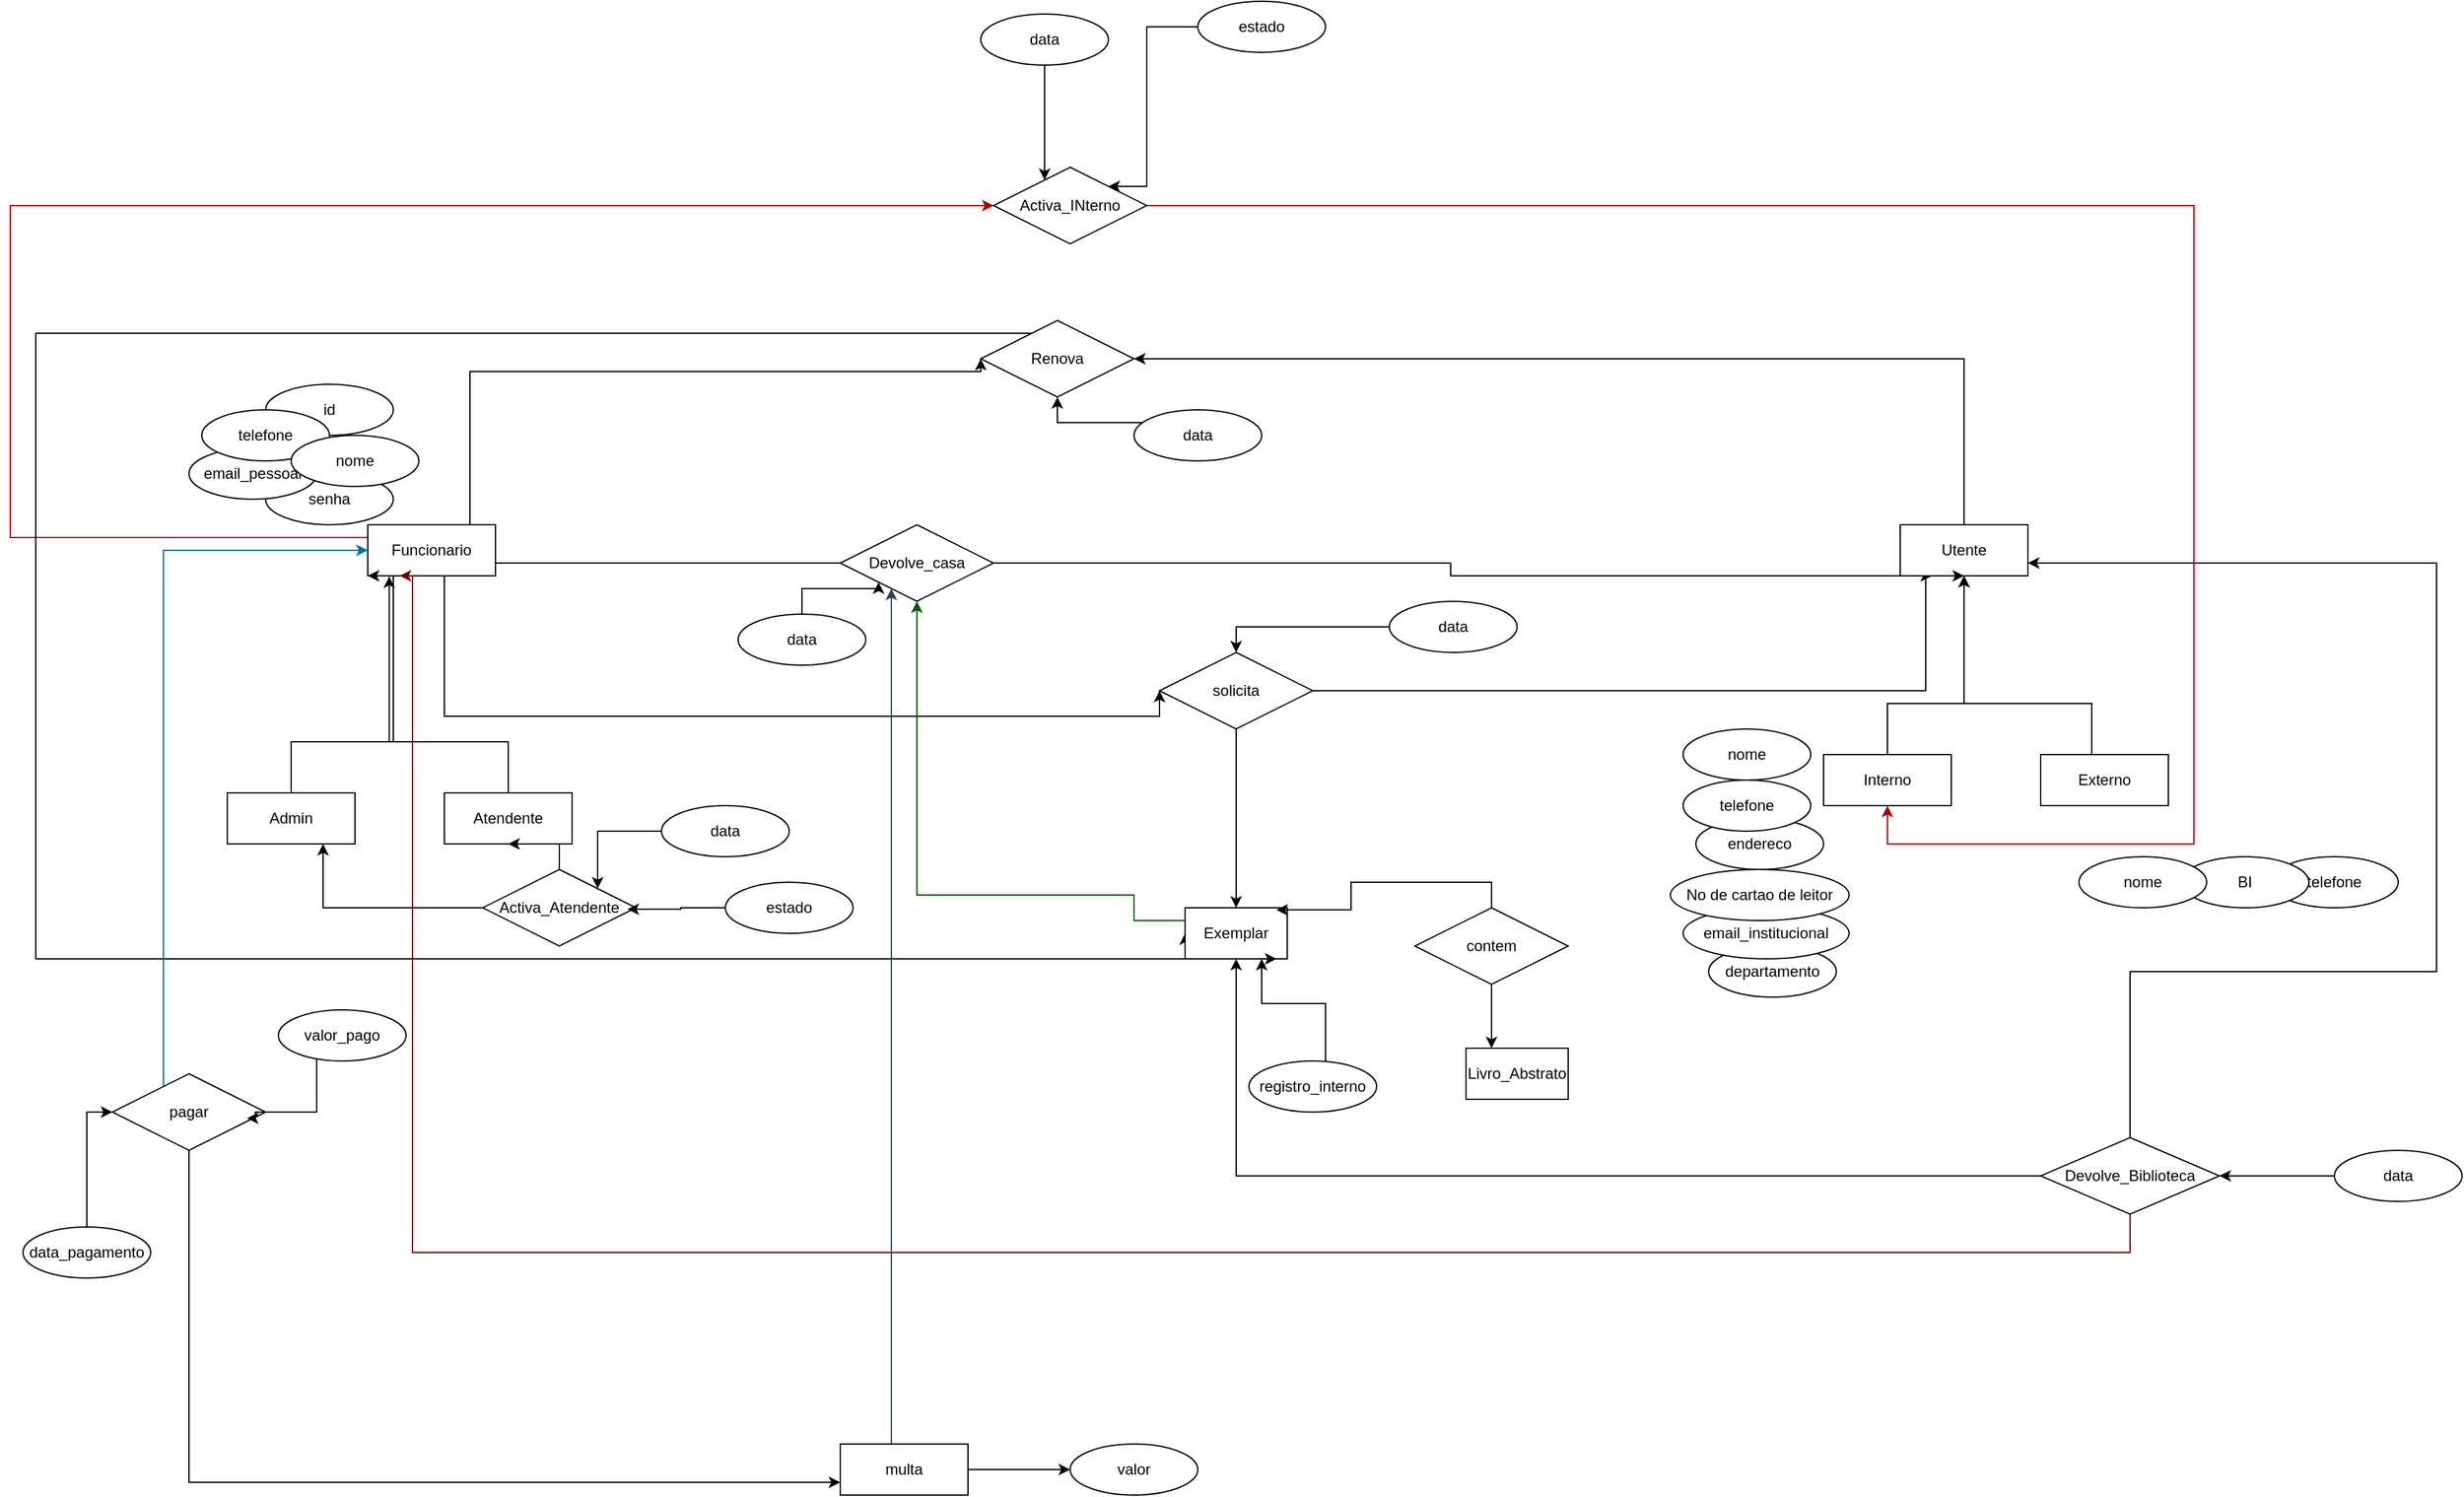 <mxfile version="21.2.8" type="device">
  <diagram name="Page-1" id="4zzYTklGHBbmFAgMgI9j">
    <mxGraphModel dx="1257" dy="760" grid="1" gridSize="10" guides="1" tooltips="1" connect="1" arrows="1" fold="1" page="1" pageScale="1" pageWidth="2300" pageHeight="1500" math="0" shadow="0">
      <root>
        <mxCell id="0" />
        <mxCell id="1" parent="0" />
        <mxCell id="PKUDNo4MVhVLNdQgxuBC-17" style="edgeStyle=orthogonalEdgeStyle;rounded=0;orthogonalLoop=1;jettySize=auto;html=1;entryX=0;entryY=0.5;entryDx=0;entryDy=0;" edge="1" parent="1" source="PKUDNo4MVhVLNdQgxuBC-1" target="PKUDNo4MVhVLNdQgxuBC-3">
          <mxGeometry relative="1" as="geometry">
            <Array as="points">
              <mxPoint x="720" y="460" />
            </Array>
          </mxGeometry>
        </mxCell>
        <mxCell id="PKUDNo4MVhVLNdQgxuBC-18" style="edgeStyle=orthogonalEdgeStyle;rounded=0;orthogonalLoop=1;jettySize=auto;html=1;entryX=0;entryY=0.5;entryDx=0;entryDy=0;" edge="1" parent="1" source="PKUDNo4MVhVLNdQgxuBC-1" target="PKUDNo4MVhVLNdQgxuBC-6">
          <mxGeometry relative="1" as="geometry">
            <Array as="points">
              <mxPoint x="370" y="310" />
              <mxPoint x="770" y="310" />
            </Array>
          </mxGeometry>
        </mxCell>
        <mxCell id="PKUDNo4MVhVLNdQgxuBC-27" style="edgeStyle=orthogonalEdgeStyle;rounded=0;orthogonalLoop=1;jettySize=auto;html=1;entryX=0;entryY=0.5;entryDx=0;entryDy=0;" edge="1" parent="1" source="PKUDNo4MVhVLNdQgxuBC-1" target="PKUDNo4MVhVLNdQgxuBC-26">
          <mxGeometry relative="1" as="geometry">
            <Array as="points">
              <mxPoint x="350" y="580" />
            </Array>
          </mxGeometry>
        </mxCell>
        <mxCell id="PKUDNo4MVhVLNdQgxuBC-79" style="edgeStyle=orthogonalEdgeStyle;rounded=0;orthogonalLoop=1;jettySize=auto;html=1;fillColor=#e51400;strokeColor=#B20000;entryX=0;entryY=0.5;entryDx=0;entryDy=0;exitX=0;exitY=0.25;exitDx=0;exitDy=0;" edge="1" parent="1" source="PKUDNo4MVhVLNdQgxuBC-1" target="PKUDNo4MVhVLNdQgxuBC-80">
          <mxGeometry relative="1" as="geometry">
            <mxPoint x="620" y="150" as="targetPoint" />
            <Array as="points">
              <mxPoint x="10" y="440" />
              <mxPoint x="10" y="180" />
            </Array>
          </mxGeometry>
        </mxCell>
        <mxCell id="PKUDNo4MVhVLNdQgxuBC-1" value="Funcionario" style="whiteSpace=wrap;html=1;align=center;" vertex="1" parent="1">
          <mxGeometry x="290" y="430" width="100" height="40" as="geometry" />
        </mxCell>
        <mxCell id="PKUDNo4MVhVLNdQgxuBC-24" style="edgeStyle=orthogonalEdgeStyle;rounded=0;orthogonalLoop=1;jettySize=auto;html=1;entryX=0.25;entryY=1;entryDx=0;entryDy=0;" edge="1" parent="1" source="PKUDNo4MVhVLNdQgxuBC-3" target="PKUDNo4MVhVLNdQgxuBC-8">
          <mxGeometry relative="1" as="geometry">
            <Array as="points">
              <mxPoint x="1138" y="460" />
              <mxPoint x="1138" y="470" />
            </Array>
          </mxGeometry>
        </mxCell>
        <mxCell id="PKUDNo4MVhVLNdQgxuBC-3" value="Devolve_casa" style="shape=rhombus;perimeter=rhombusPerimeter;whiteSpace=wrap;html=1;align=center;" vertex="1" parent="1">
          <mxGeometry x="660" y="430" width="120" height="60" as="geometry" />
        </mxCell>
        <mxCell id="PKUDNo4MVhVLNdQgxuBC-31" style="edgeStyle=orthogonalEdgeStyle;rounded=0;orthogonalLoop=1;jettySize=auto;html=1;entryX=0;entryY=0.5;entryDx=0;entryDy=0;" edge="1" parent="1" source="PKUDNo4MVhVLNdQgxuBC-6" target="PKUDNo4MVhVLNdQgxuBC-12">
          <mxGeometry relative="1" as="geometry">
            <mxPoint x="210" y="800" as="targetPoint" />
            <Array as="points">
              <mxPoint x="30" y="280" />
              <mxPoint x="30" y="770" />
              <mxPoint x="930" y="770" />
            </Array>
          </mxGeometry>
        </mxCell>
        <mxCell id="PKUDNo4MVhVLNdQgxuBC-6" value="Renova" style="shape=rhombus;perimeter=rhombusPerimeter;whiteSpace=wrap;html=1;align=center;" vertex="1" parent="1">
          <mxGeometry x="770" y="270" width="120" height="60" as="geometry" />
        </mxCell>
        <mxCell id="PKUDNo4MVhVLNdQgxuBC-21" style="edgeStyle=orthogonalEdgeStyle;rounded=0;orthogonalLoop=1;jettySize=auto;html=1;entryX=1;entryY=0.5;entryDx=0;entryDy=0;" edge="1" parent="1" source="PKUDNo4MVhVLNdQgxuBC-8" target="PKUDNo4MVhVLNdQgxuBC-6">
          <mxGeometry relative="1" as="geometry">
            <Array as="points">
              <mxPoint x="1540" y="300" />
            </Array>
          </mxGeometry>
        </mxCell>
        <mxCell id="PKUDNo4MVhVLNdQgxuBC-8" value="Utente" style="whiteSpace=wrap;html=1;align=center;" vertex="1" parent="1">
          <mxGeometry x="1490" y="430" width="100" height="40" as="geometry" />
        </mxCell>
        <mxCell id="PKUDNo4MVhVLNdQgxuBC-33" style="edgeStyle=orthogonalEdgeStyle;rounded=0;orthogonalLoop=1;jettySize=auto;html=1;entryX=0.5;entryY=1;entryDx=0;entryDy=0;" edge="1" parent="1" source="PKUDNo4MVhVLNdQgxuBC-9" target="PKUDNo4MVhVLNdQgxuBC-8">
          <mxGeometry relative="1" as="geometry">
            <Array as="points">
              <mxPoint x="1480" y="570" />
              <mxPoint x="1540" y="570" />
            </Array>
          </mxGeometry>
        </mxCell>
        <mxCell id="PKUDNo4MVhVLNdQgxuBC-9" value="Interno" style="whiteSpace=wrap;html=1;align=center;" vertex="1" parent="1">
          <mxGeometry x="1430" y="610" width="100" height="40" as="geometry" />
        </mxCell>
        <mxCell id="PKUDNo4MVhVLNdQgxuBC-34" style="edgeStyle=orthogonalEdgeStyle;rounded=0;orthogonalLoop=1;jettySize=auto;html=1;" edge="1" parent="1" source="PKUDNo4MVhVLNdQgxuBC-10" target="PKUDNo4MVhVLNdQgxuBC-8">
          <mxGeometry relative="1" as="geometry">
            <Array as="points">
              <mxPoint x="1640" y="570" />
              <mxPoint x="1540" y="570" />
            </Array>
          </mxGeometry>
        </mxCell>
        <mxCell id="PKUDNo4MVhVLNdQgxuBC-10" value="Externo" style="whiteSpace=wrap;html=1;align=center;" vertex="1" parent="1">
          <mxGeometry x="1600" y="610" width="100" height="40" as="geometry" />
        </mxCell>
        <mxCell id="PKUDNo4MVhVLNdQgxuBC-32" style="edgeStyle=orthogonalEdgeStyle;rounded=0;orthogonalLoop=1;jettySize=auto;html=1;entryX=0.5;entryY=1;entryDx=0;entryDy=0;fillColor=#008a00;strokeColor=#005700;" edge="1" parent="1" source="PKUDNo4MVhVLNdQgxuBC-12" target="PKUDNo4MVhVLNdQgxuBC-3">
          <mxGeometry relative="1" as="geometry">
            <Array as="points">
              <mxPoint x="890" y="740" />
              <mxPoint x="890" y="720" />
              <mxPoint x="720" y="720" />
            </Array>
          </mxGeometry>
        </mxCell>
        <mxCell id="PKUDNo4MVhVLNdQgxuBC-12" value="Exemplar" style="whiteSpace=wrap;html=1;align=center;" vertex="1" parent="1">
          <mxGeometry x="930" y="730" width="80" height="40" as="geometry" />
        </mxCell>
        <mxCell id="PKUDNo4MVhVLNdQgxuBC-42" style="edgeStyle=orthogonalEdgeStyle;rounded=0;orthogonalLoop=1;jettySize=auto;html=1;" edge="1" parent="1" source="PKUDNo4MVhVLNdQgxuBC-13" target="PKUDNo4MVhVLNdQgxuBC-8">
          <mxGeometry relative="1" as="geometry">
            <Array as="points">
              <mxPoint x="1670" y="780" />
              <mxPoint x="1910" y="780" />
              <mxPoint x="1910" y="460" />
            </Array>
          </mxGeometry>
        </mxCell>
        <mxCell id="PKUDNo4MVhVLNdQgxuBC-43" style="edgeStyle=orthogonalEdgeStyle;rounded=0;orthogonalLoop=1;jettySize=auto;html=1;entryX=0.5;entryY=1;entryDx=0;entryDy=0;" edge="1" parent="1" source="PKUDNo4MVhVLNdQgxuBC-13" target="PKUDNo4MVhVLNdQgxuBC-12">
          <mxGeometry relative="1" as="geometry" />
        </mxCell>
        <mxCell id="PKUDNo4MVhVLNdQgxuBC-44" style="edgeStyle=orthogonalEdgeStyle;rounded=0;orthogonalLoop=1;jettySize=auto;html=1;entryX=0.25;entryY=1;entryDx=0;entryDy=0;fillColor=#a20025;strokeColor=#6F0000;" edge="1" parent="1" source="PKUDNo4MVhVLNdQgxuBC-13" target="PKUDNo4MVhVLNdQgxuBC-1">
          <mxGeometry relative="1" as="geometry">
            <Array as="points">
              <mxPoint x="1670" y="1000" />
              <mxPoint x="325" y="1000" />
            </Array>
          </mxGeometry>
        </mxCell>
        <mxCell id="PKUDNo4MVhVLNdQgxuBC-13" value="Devolve_Biblioteca" style="shape=rhombus;perimeter=rhombusPerimeter;whiteSpace=wrap;html=1;align=center;" vertex="1" parent="1">
          <mxGeometry x="1600" y="910" width="140" height="60" as="geometry" />
        </mxCell>
        <mxCell id="PKUDNo4MVhVLNdQgxuBC-28" style="edgeStyle=orthogonalEdgeStyle;rounded=0;orthogonalLoop=1;jettySize=auto;html=1;entryX=0.5;entryY=1;entryDx=0;entryDy=0;" edge="1" parent="1" source="PKUDNo4MVhVLNdQgxuBC-26" target="PKUDNo4MVhVLNdQgxuBC-8">
          <mxGeometry relative="1" as="geometry">
            <Array as="points">
              <mxPoint x="1510" y="560" />
              <mxPoint x="1510" y="470" />
            </Array>
          </mxGeometry>
        </mxCell>
        <mxCell id="PKUDNo4MVhVLNdQgxuBC-30" style="edgeStyle=orthogonalEdgeStyle;rounded=0;orthogonalLoop=1;jettySize=auto;html=1;entryX=0.5;entryY=0;entryDx=0;entryDy=0;" edge="1" parent="1" source="PKUDNo4MVhVLNdQgxuBC-26" target="PKUDNo4MVhVLNdQgxuBC-12">
          <mxGeometry relative="1" as="geometry" />
        </mxCell>
        <mxCell id="PKUDNo4MVhVLNdQgxuBC-26" value="solicita" style="shape=rhombus;perimeter=rhombusPerimeter;whiteSpace=wrap;html=1;align=center;" vertex="1" parent="1">
          <mxGeometry x="910" y="530" width="120" height="60" as="geometry" />
        </mxCell>
        <mxCell id="PKUDNo4MVhVLNdQgxuBC-29" style="edgeStyle=orthogonalEdgeStyle;rounded=0;orthogonalLoop=1;jettySize=auto;html=1;exitX=0.5;exitY=1;exitDx=0;exitDy=0;entryX=0.895;entryY=1;entryDx=0;entryDy=0;entryPerimeter=0;" edge="1" parent="1" source="PKUDNo4MVhVLNdQgxuBC-12" target="PKUDNo4MVhVLNdQgxuBC-12">
          <mxGeometry relative="1" as="geometry" />
        </mxCell>
        <mxCell id="PKUDNo4MVhVLNdQgxuBC-41" style="edgeStyle=orthogonalEdgeStyle;rounded=0;orthogonalLoop=1;jettySize=auto;html=1;entryX=0.5;entryY=0;entryDx=0;entryDy=0;" edge="1" parent="1" source="PKUDNo4MVhVLNdQgxuBC-35" target="PKUDNo4MVhVLNdQgxuBC-26">
          <mxGeometry relative="1" as="geometry" />
        </mxCell>
        <mxCell id="PKUDNo4MVhVLNdQgxuBC-35" value="data" style="ellipse;whiteSpace=wrap;html=1;align=center;" vertex="1" parent="1">
          <mxGeometry x="1090" y="490" width="100" height="40" as="geometry" />
        </mxCell>
        <mxCell id="PKUDNo4MVhVLNdQgxuBC-38" style="edgeStyle=orthogonalEdgeStyle;rounded=0;orthogonalLoop=1;jettySize=auto;html=1;entryX=0;entryY=1;entryDx=0;entryDy=0;" edge="1" parent="1" source="PKUDNo4MVhVLNdQgxuBC-36" target="PKUDNo4MVhVLNdQgxuBC-3">
          <mxGeometry relative="1" as="geometry" />
        </mxCell>
        <mxCell id="PKUDNo4MVhVLNdQgxuBC-36" value="data" style="ellipse;whiteSpace=wrap;html=1;align=center;" vertex="1" parent="1">
          <mxGeometry x="580" y="500" width="100" height="40" as="geometry" />
        </mxCell>
        <mxCell id="PKUDNo4MVhVLNdQgxuBC-39" style="edgeStyle=orthogonalEdgeStyle;rounded=0;orthogonalLoop=1;jettySize=auto;html=1;" edge="1" parent="1" source="PKUDNo4MVhVLNdQgxuBC-37" target="PKUDNo4MVhVLNdQgxuBC-6">
          <mxGeometry relative="1" as="geometry">
            <Array as="points">
              <mxPoint x="830" y="350" />
            </Array>
          </mxGeometry>
        </mxCell>
        <mxCell id="PKUDNo4MVhVLNdQgxuBC-37" value="data" style="ellipse;whiteSpace=wrap;html=1;align=center;" vertex="1" parent="1">
          <mxGeometry x="890" y="340" width="100" height="40" as="geometry" />
        </mxCell>
        <mxCell id="PKUDNo4MVhVLNdQgxuBC-46" style="edgeStyle=orthogonalEdgeStyle;rounded=0;orthogonalLoop=1;jettySize=auto;html=1;" edge="1" parent="1" source="PKUDNo4MVhVLNdQgxuBC-45" target="PKUDNo4MVhVLNdQgxuBC-13">
          <mxGeometry relative="1" as="geometry" />
        </mxCell>
        <mxCell id="PKUDNo4MVhVLNdQgxuBC-45" value="data" style="ellipse;whiteSpace=wrap;html=1;align=center;" vertex="1" parent="1">
          <mxGeometry x="1830" y="920" width="100" height="40" as="geometry" />
        </mxCell>
        <mxCell id="PKUDNo4MVhVLNdQgxuBC-47" value="endereco" style="ellipse;whiteSpace=wrap;html=1;align=center;" vertex="1" parent="1">
          <mxGeometry x="1330" y="660" width="100" height="40" as="geometry" />
        </mxCell>
        <mxCell id="PKUDNo4MVhVLNdQgxuBC-48" value="departamento" style="ellipse;whiteSpace=wrap;html=1;align=center;" vertex="1" parent="1">
          <mxGeometry x="1340" y="760" width="100" height="40" as="geometry" />
        </mxCell>
        <mxCell id="PKUDNo4MVhVLNdQgxuBC-49" value="email_institucional" style="ellipse;whiteSpace=wrap;html=1;align=center;" vertex="1" parent="1">
          <mxGeometry x="1320" y="730" width="130" height="40" as="geometry" />
        </mxCell>
        <mxCell id="PKUDNo4MVhVLNdQgxuBC-50" value="No de cartao de leitor" style="ellipse;whiteSpace=wrap;html=1;align=center;" vertex="1" parent="1">
          <mxGeometry x="1310" y="700" width="140" height="40" as="geometry" />
        </mxCell>
        <mxCell id="PKUDNo4MVhVLNdQgxuBC-51" value="telefone" style="ellipse;whiteSpace=wrap;html=1;align=center;" vertex="1" parent="1">
          <mxGeometry x="1320" y="630" width="100" height="40" as="geometry" />
        </mxCell>
        <mxCell id="PKUDNo4MVhVLNdQgxuBC-52" value="nome" style="ellipse;whiteSpace=wrap;html=1;align=center;" vertex="1" parent="1">
          <mxGeometry x="1320" y="590" width="100" height="40" as="geometry" />
        </mxCell>
        <mxCell id="PKUDNo4MVhVLNdQgxuBC-53" value="telefone" style="ellipse;whiteSpace=wrap;html=1;align=center;" vertex="1" parent="1">
          <mxGeometry x="1780" y="690" width="100" height="40" as="geometry" />
        </mxCell>
        <mxCell id="PKUDNo4MVhVLNdQgxuBC-54" value="BI" style="ellipse;whiteSpace=wrap;html=1;align=center;" vertex="1" parent="1">
          <mxGeometry x="1710" y="690" width="100" height="40" as="geometry" />
        </mxCell>
        <mxCell id="PKUDNo4MVhVLNdQgxuBC-55" value="nome" style="ellipse;whiteSpace=wrap;html=1;align=center;" vertex="1" parent="1">
          <mxGeometry x="1630" y="690" width="100" height="40" as="geometry" />
        </mxCell>
        <mxCell id="PKUDNo4MVhVLNdQgxuBC-56" value="id" style="ellipse;whiteSpace=wrap;html=1;align=center;" vertex="1" parent="1">
          <mxGeometry x="210" y="320" width="100" height="40" as="geometry" />
        </mxCell>
        <mxCell id="PKUDNo4MVhVLNdQgxuBC-57" value="senha" style="ellipse;whiteSpace=wrap;html=1;align=center;" vertex="1" parent="1">
          <mxGeometry x="210" y="390" width="100" height="40" as="geometry" />
        </mxCell>
        <mxCell id="PKUDNo4MVhVLNdQgxuBC-58" value="email_pessoal" style="ellipse;whiteSpace=wrap;html=1;align=center;" vertex="1" parent="1">
          <mxGeometry x="150" y="370" width="100" height="40" as="geometry" />
        </mxCell>
        <mxCell id="PKUDNo4MVhVLNdQgxuBC-59" value="telefone" style="ellipse;whiteSpace=wrap;html=1;align=center;" vertex="1" parent="1">
          <mxGeometry x="160" y="340" width="100" height="40" as="geometry" />
        </mxCell>
        <mxCell id="PKUDNo4MVhVLNdQgxuBC-60" value="nome" style="ellipse;whiteSpace=wrap;html=1;align=center;" vertex="1" parent="1">
          <mxGeometry x="230" y="360" width="100" height="40" as="geometry" />
        </mxCell>
        <mxCell id="PKUDNo4MVhVLNdQgxuBC-63" style="edgeStyle=orthogonalEdgeStyle;rounded=0;orthogonalLoop=1;jettySize=auto;html=1;entryX=0;entryY=1;entryDx=0;entryDy=0;" edge="1" parent="1" source="PKUDNo4MVhVLNdQgxuBC-61" target="PKUDNo4MVhVLNdQgxuBC-1">
          <mxGeometry relative="1" as="geometry">
            <Array as="points">
              <mxPoint x="230" y="600" />
              <mxPoint x="310" y="600" />
              <mxPoint x="310" y="470" />
            </Array>
          </mxGeometry>
        </mxCell>
        <mxCell id="PKUDNo4MVhVLNdQgxuBC-61" value="Admin" style="whiteSpace=wrap;html=1;align=center;" vertex="1" parent="1">
          <mxGeometry x="180" y="640" width="100" height="40" as="geometry" />
        </mxCell>
        <mxCell id="PKUDNo4MVhVLNdQgxuBC-64" style="edgeStyle=orthogonalEdgeStyle;rounded=0;orthogonalLoop=1;jettySize=auto;html=1;entryX=0.168;entryY=1.012;entryDx=0;entryDy=0;entryPerimeter=0;" edge="1" parent="1" source="PKUDNo4MVhVLNdQgxuBC-62" target="PKUDNo4MVhVLNdQgxuBC-1">
          <mxGeometry relative="1" as="geometry">
            <Array as="points">
              <mxPoint x="307" y="600" />
            </Array>
          </mxGeometry>
        </mxCell>
        <mxCell id="PKUDNo4MVhVLNdQgxuBC-62" value="Atendente" style="whiteSpace=wrap;html=1;align=center;" vertex="1" parent="1">
          <mxGeometry x="350" y="640" width="100" height="40" as="geometry" />
        </mxCell>
        <mxCell id="PKUDNo4MVhVLNdQgxuBC-72" style="edgeStyle=orthogonalEdgeStyle;rounded=0;orthogonalLoop=1;jettySize=auto;html=1;entryX=0;entryY=0.75;entryDx=0;entryDy=0;" edge="1" parent="1" source="PKUDNo4MVhVLNdQgxuBC-65" target="PKUDNo4MVhVLNdQgxuBC-67">
          <mxGeometry relative="1" as="geometry">
            <Array as="points">
              <mxPoint x="150" y="1180" />
            </Array>
          </mxGeometry>
        </mxCell>
        <mxCell id="PKUDNo4MVhVLNdQgxuBC-73" style="edgeStyle=orthogonalEdgeStyle;rounded=0;orthogonalLoop=1;jettySize=auto;html=1;entryX=0;entryY=0.5;entryDx=0;entryDy=0;fillColor=#1ba1e2;strokeColor=#006EAF;" edge="1" parent="1" source="PKUDNo4MVhVLNdQgxuBC-65" target="PKUDNo4MVhVLNdQgxuBC-1">
          <mxGeometry relative="1" as="geometry">
            <Array as="points">
              <mxPoint x="130" y="450" />
            </Array>
          </mxGeometry>
        </mxCell>
        <mxCell id="PKUDNo4MVhVLNdQgxuBC-65" value="pagar" style="shape=rhombus;perimeter=rhombusPerimeter;whiteSpace=wrap;html=1;align=center;" vertex="1" parent="1">
          <mxGeometry x="90" y="860" width="120" height="60" as="geometry" />
        </mxCell>
        <mxCell id="PKUDNo4MVhVLNdQgxuBC-69" style="edgeStyle=orthogonalEdgeStyle;rounded=0;orthogonalLoop=1;jettySize=auto;html=1;" edge="1" parent="1" source="PKUDNo4MVhVLNdQgxuBC-67" target="PKUDNo4MVhVLNdQgxuBC-68">
          <mxGeometry relative="1" as="geometry" />
        </mxCell>
        <mxCell id="PKUDNo4MVhVLNdQgxuBC-71" style="edgeStyle=orthogonalEdgeStyle;rounded=0;orthogonalLoop=1;jettySize=auto;html=1;fillColor=#647687;strokeColor=#314354;" edge="1" parent="1" source="PKUDNo4MVhVLNdQgxuBC-67" target="PKUDNo4MVhVLNdQgxuBC-3">
          <mxGeometry relative="1" as="geometry">
            <Array as="points">
              <mxPoint x="700" y="950" />
              <mxPoint x="700" y="950" />
            </Array>
          </mxGeometry>
        </mxCell>
        <mxCell id="PKUDNo4MVhVLNdQgxuBC-67" value="multa" style="whiteSpace=wrap;html=1;align=center;" vertex="1" parent="1">
          <mxGeometry x="660" y="1150" width="100" height="40" as="geometry" />
        </mxCell>
        <mxCell id="PKUDNo4MVhVLNdQgxuBC-68" value="valor" style="ellipse;whiteSpace=wrap;html=1;align=center;" vertex="1" parent="1">
          <mxGeometry x="840" y="1150" width="100" height="40" as="geometry" />
        </mxCell>
        <mxCell id="PKUDNo4MVhVLNdQgxuBC-77" style="edgeStyle=orthogonalEdgeStyle;rounded=0;orthogonalLoop=1;jettySize=auto;html=1;entryX=0;entryY=0.5;entryDx=0;entryDy=0;" edge="1" parent="1" source="PKUDNo4MVhVLNdQgxuBC-75" target="PKUDNo4MVhVLNdQgxuBC-65">
          <mxGeometry relative="1" as="geometry" />
        </mxCell>
        <mxCell id="PKUDNo4MVhVLNdQgxuBC-75" value="data_pagamento" style="ellipse;whiteSpace=wrap;html=1;align=center;" vertex="1" parent="1">
          <mxGeometry x="20" y="980" width="100" height="40" as="geometry" />
        </mxCell>
        <mxCell id="PKUDNo4MVhVLNdQgxuBC-78" style="edgeStyle=orthogonalEdgeStyle;rounded=0;orthogonalLoop=1;jettySize=auto;html=1;entryX=0.878;entryY=0.582;entryDx=0;entryDy=0;entryPerimeter=0;" edge="1" parent="1" source="PKUDNo4MVhVLNdQgxuBC-76" target="PKUDNo4MVhVLNdQgxuBC-65">
          <mxGeometry relative="1" as="geometry">
            <Array as="points">
              <mxPoint x="250" y="890" />
              <mxPoint x="202" y="890" />
              <mxPoint x="202" y="895" />
            </Array>
          </mxGeometry>
        </mxCell>
        <mxCell id="PKUDNo4MVhVLNdQgxuBC-76" value="valor_pago" style="ellipse;whiteSpace=wrap;html=1;align=center;" vertex="1" parent="1">
          <mxGeometry x="220" y="810" width="100" height="40" as="geometry" />
        </mxCell>
        <mxCell id="PKUDNo4MVhVLNdQgxuBC-81" style="edgeStyle=orthogonalEdgeStyle;rounded=0;orthogonalLoop=1;jettySize=auto;html=1;entryX=0.5;entryY=1;entryDx=0;entryDy=0;fillColor=#e51400;strokeColor=#B20000;" edge="1" parent="1" source="PKUDNo4MVhVLNdQgxuBC-80" target="PKUDNo4MVhVLNdQgxuBC-9">
          <mxGeometry relative="1" as="geometry">
            <mxPoint x="1730" y="720" as="targetPoint" />
            <Array as="points">
              <mxPoint x="1720" y="180" />
              <mxPoint x="1720" y="680" />
              <mxPoint x="1480" y="680" />
            </Array>
          </mxGeometry>
        </mxCell>
        <mxCell id="PKUDNo4MVhVLNdQgxuBC-80" value="Activa_INterno" style="shape=rhombus;perimeter=rhombusPerimeter;whiteSpace=wrap;html=1;align=center;" vertex="1" parent="1">
          <mxGeometry x="780" y="150" width="120" height="60" as="geometry" />
        </mxCell>
        <mxCell id="PKUDNo4MVhVLNdQgxuBC-85" style="edgeStyle=orthogonalEdgeStyle;rounded=0;orthogonalLoop=1;jettySize=auto;html=1;" edge="1" parent="1" source="PKUDNo4MVhVLNdQgxuBC-84" target="PKUDNo4MVhVLNdQgxuBC-80">
          <mxGeometry relative="1" as="geometry">
            <Array as="points">
              <mxPoint x="820" y="130" />
              <mxPoint x="820" y="130" />
            </Array>
          </mxGeometry>
        </mxCell>
        <mxCell id="PKUDNo4MVhVLNdQgxuBC-84" value="data" style="ellipse;whiteSpace=wrap;html=1;align=center;" vertex="1" parent="1">
          <mxGeometry x="770" y="30" width="100" height="40" as="geometry" />
        </mxCell>
        <mxCell id="PKUDNo4MVhVLNdQgxuBC-88" style="edgeStyle=orthogonalEdgeStyle;rounded=0;orthogonalLoop=1;jettySize=auto;html=1;entryX=1;entryY=0;entryDx=0;entryDy=0;" edge="1" parent="1" source="PKUDNo4MVhVLNdQgxuBC-87" target="PKUDNo4MVhVLNdQgxuBC-80">
          <mxGeometry relative="1" as="geometry">
            <Array as="points">
              <mxPoint x="900" y="40" />
              <mxPoint x="900" y="165" />
            </Array>
          </mxGeometry>
        </mxCell>
        <mxCell id="PKUDNo4MVhVLNdQgxuBC-87" value="estado" style="ellipse;whiteSpace=wrap;html=1;align=center;" vertex="1" parent="1">
          <mxGeometry x="940" y="20" width="100" height="40" as="geometry" />
        </mxCell>
        <mxCell id="PKUDNo4MVhVLNdQgxuBC-89" value="Livro_Abstrato" style="whiteSpace=wrap;html=1;align=center;" vertex="1" parent="1">
          <mxGeometry x="1150" y="840" width="80" height="40" as="geometry" />
        </mxCell>
        <mxCell id="PKUDNo4MVhVLNdQgxuBC-91" style="edgeStyle=orthogonalEdgeStyle;rounded=0;orthogonalLoop=1;jettySize=auto;html=1;entryX=0.893;entryY=0.041;entryDx=0;entryDy=0;entryPerimeter=0;" edge="1" parent="1" source="PKUDNo4MVhVLNdQgxuBC-90" target="PKUDNo4MVhVLNdQgxuBC-12">
          <mxGeometry relative="1" as="geometry">
            <Array as="points">
              <mxPoint x="1170" y="710" />
              <mxPoint x="1060" y="710" />
              <mxPoint x="1060" y="732" />
            </Array>
          </mxGeometry>
        </mxCell>
        <mxCell id="PKUDNo4MVhVLNdQgxuBC-92" style="edgeStyle=orthogonalEdgeStyle;rounded=0;orthogonalLoop=1;jettySize=auto;html=1;entryX=0.25;entryY=0;entryDx=0;entryDy=0;" edge="1" parent="1" source="PKUDNo4MVhVLNdQgxuBC-90" target="PKUDNo4MVhVLNdQgxuBC-89">
          <mxGeometry relative="1" as="geometry" />
        </mxCell>
        <mxCell id="PKUDNo4MVhVLNdQgxuBC-90" value="contem" style="shape=rhombus;perimeter=rhombusPerimeter;whiteSpace=wrap;html=1;align=center;" vertex="1" parent="1">
          <mxGeometry x="1110" y="730" width="120" height="60" as="geometry" />
        </mxCell>
        <mxCell id="PKUDNo4MVhVLNdQgxuBC-94" style="edgeStyle=orthogonalEdgeStyle;rounded=0;orthogonalLoop=1;jettySize=auto;html=1;" edge="1" parent="1" source="PKUDNo4MVhVLNdQgxuBC-93" target="PKUDNo4MVhVLNdQgxuBC-12">
          <mxGeometry relative="1" as="geometry">
            <Array as="points">
              <mxPoint x="1040" y="805" />
              <mxPoint x="990" y="805" />
            </Array>
          </mxGeometry>
        </mxCell>
        <mxCell id="PKUDNo4MVhVLNdQgxuBC-93" value="registro_interno" style="ellipse;whiteSpace=wrap;html=1;align=center;" vertex="1" parent="1">
          <mxGeometry x="980" y="850" width="100" height="40" as="geometry" />
        </mxCell>
        <mxCell id="PKUDNo4MVhVLNdQgxuBC-96" style="edgeStyle=orthogonalEdgeStyle;rounded=0;orthogonalLoop=1;jettySize=auto;html=1;entryX=0.75;entryY=1;entryDx=0;entryDy=0;" edge="1" parent="1" source="PKUDNo4MVhVLNdQgxuBC-95" target="PKUDNo4MVhVLNdQgxuBC-61">
          <mxGeometry relative="1" as="geometry" />
        </mxCell>
        <mxCell id="PKUDNo4MVhVLNdQgxuBC-97" style="edgeStyle=orthogonalEdgeStyle;rounded=0;orthogonalLoop=1;jettySize=auto;html=1;" edge="1" parent="1" source="PKUDNo4MVhVLNdQgxuBC-95" target="PKUDNo4MVhVLNdQgxuBC-62">
          <mxGeometry relative="1" as="geometry" />
        </mxCell>
        <mxCell id="PKUDNo4MVhVLNdQgxuBC-95" value="Activa_Atendente" style="shape=rhombus;perimeter=rhombusPerimeter;whiteSpace=wrap;html=1;align=center;" vertex="1" parent="1">
          <mxGeometry x="380" y="700" width="120" height="60" as="geometry" />
        </mxCell>
        <mxCell id="PKUDNo4MVhVLNdQgxuBC-100" style="edgeStyle=orthogonalEdgeStyle;rounded=0;orthogonalLoop=1;jettySize=auto;html=1;entryX=1;entryY=0;entryDx=0;entryDy=0;" edge="1" parent="1" source="PKUDNo4MVhVLNdQgxuBC-98" target="PKUDNo4MVhVLNdQgxuBC-95">
          <mxGeometry relative="1" as="geometry" />
        </mxCell>
        <mxCell id="PKUDNo4MVhVLNdQgxuBC-98" value="data" style="ellipse;whiteSpace=wrap;html=1;align=center;" vertex="1" parent="1">
          <mxGeometry x="520" y="650" width="100" height="40" as="geometry" />
        </mxCell>
        <mxCell id="PKUDNo4MVhVLNdQgxuBC-101" style="edgeStyle=orthogonalEdgeStyle;rounded=0;orthogonalLoop=1;jettySize=auto;html=1;entryX=0.945;entryY=0.518;entryDx=0;entryDy=0;entryPerimeter=0;" edge="1" parent="1" source="PKUDNo4MVhVLNdQgxuBC-99" target="PKUDNo4MVhVLNdQgxuBC-95">
          <mxGeometry relative="1" as="geometry" />
        </mxCell>
        <mxCell id="PKUDNo4MVhVLNdQgxuBC-99" value="estado" style="ellipse;whiteSpace=wrap;html=1;align=center;" vertex="1" parent="1">
          <mxGeometry x="570" y="710" width="100" height="40" as="geometry" />
        </mxCell>
      </root>
    </mxGraphModel>
  </diagram>
</mxfile>
